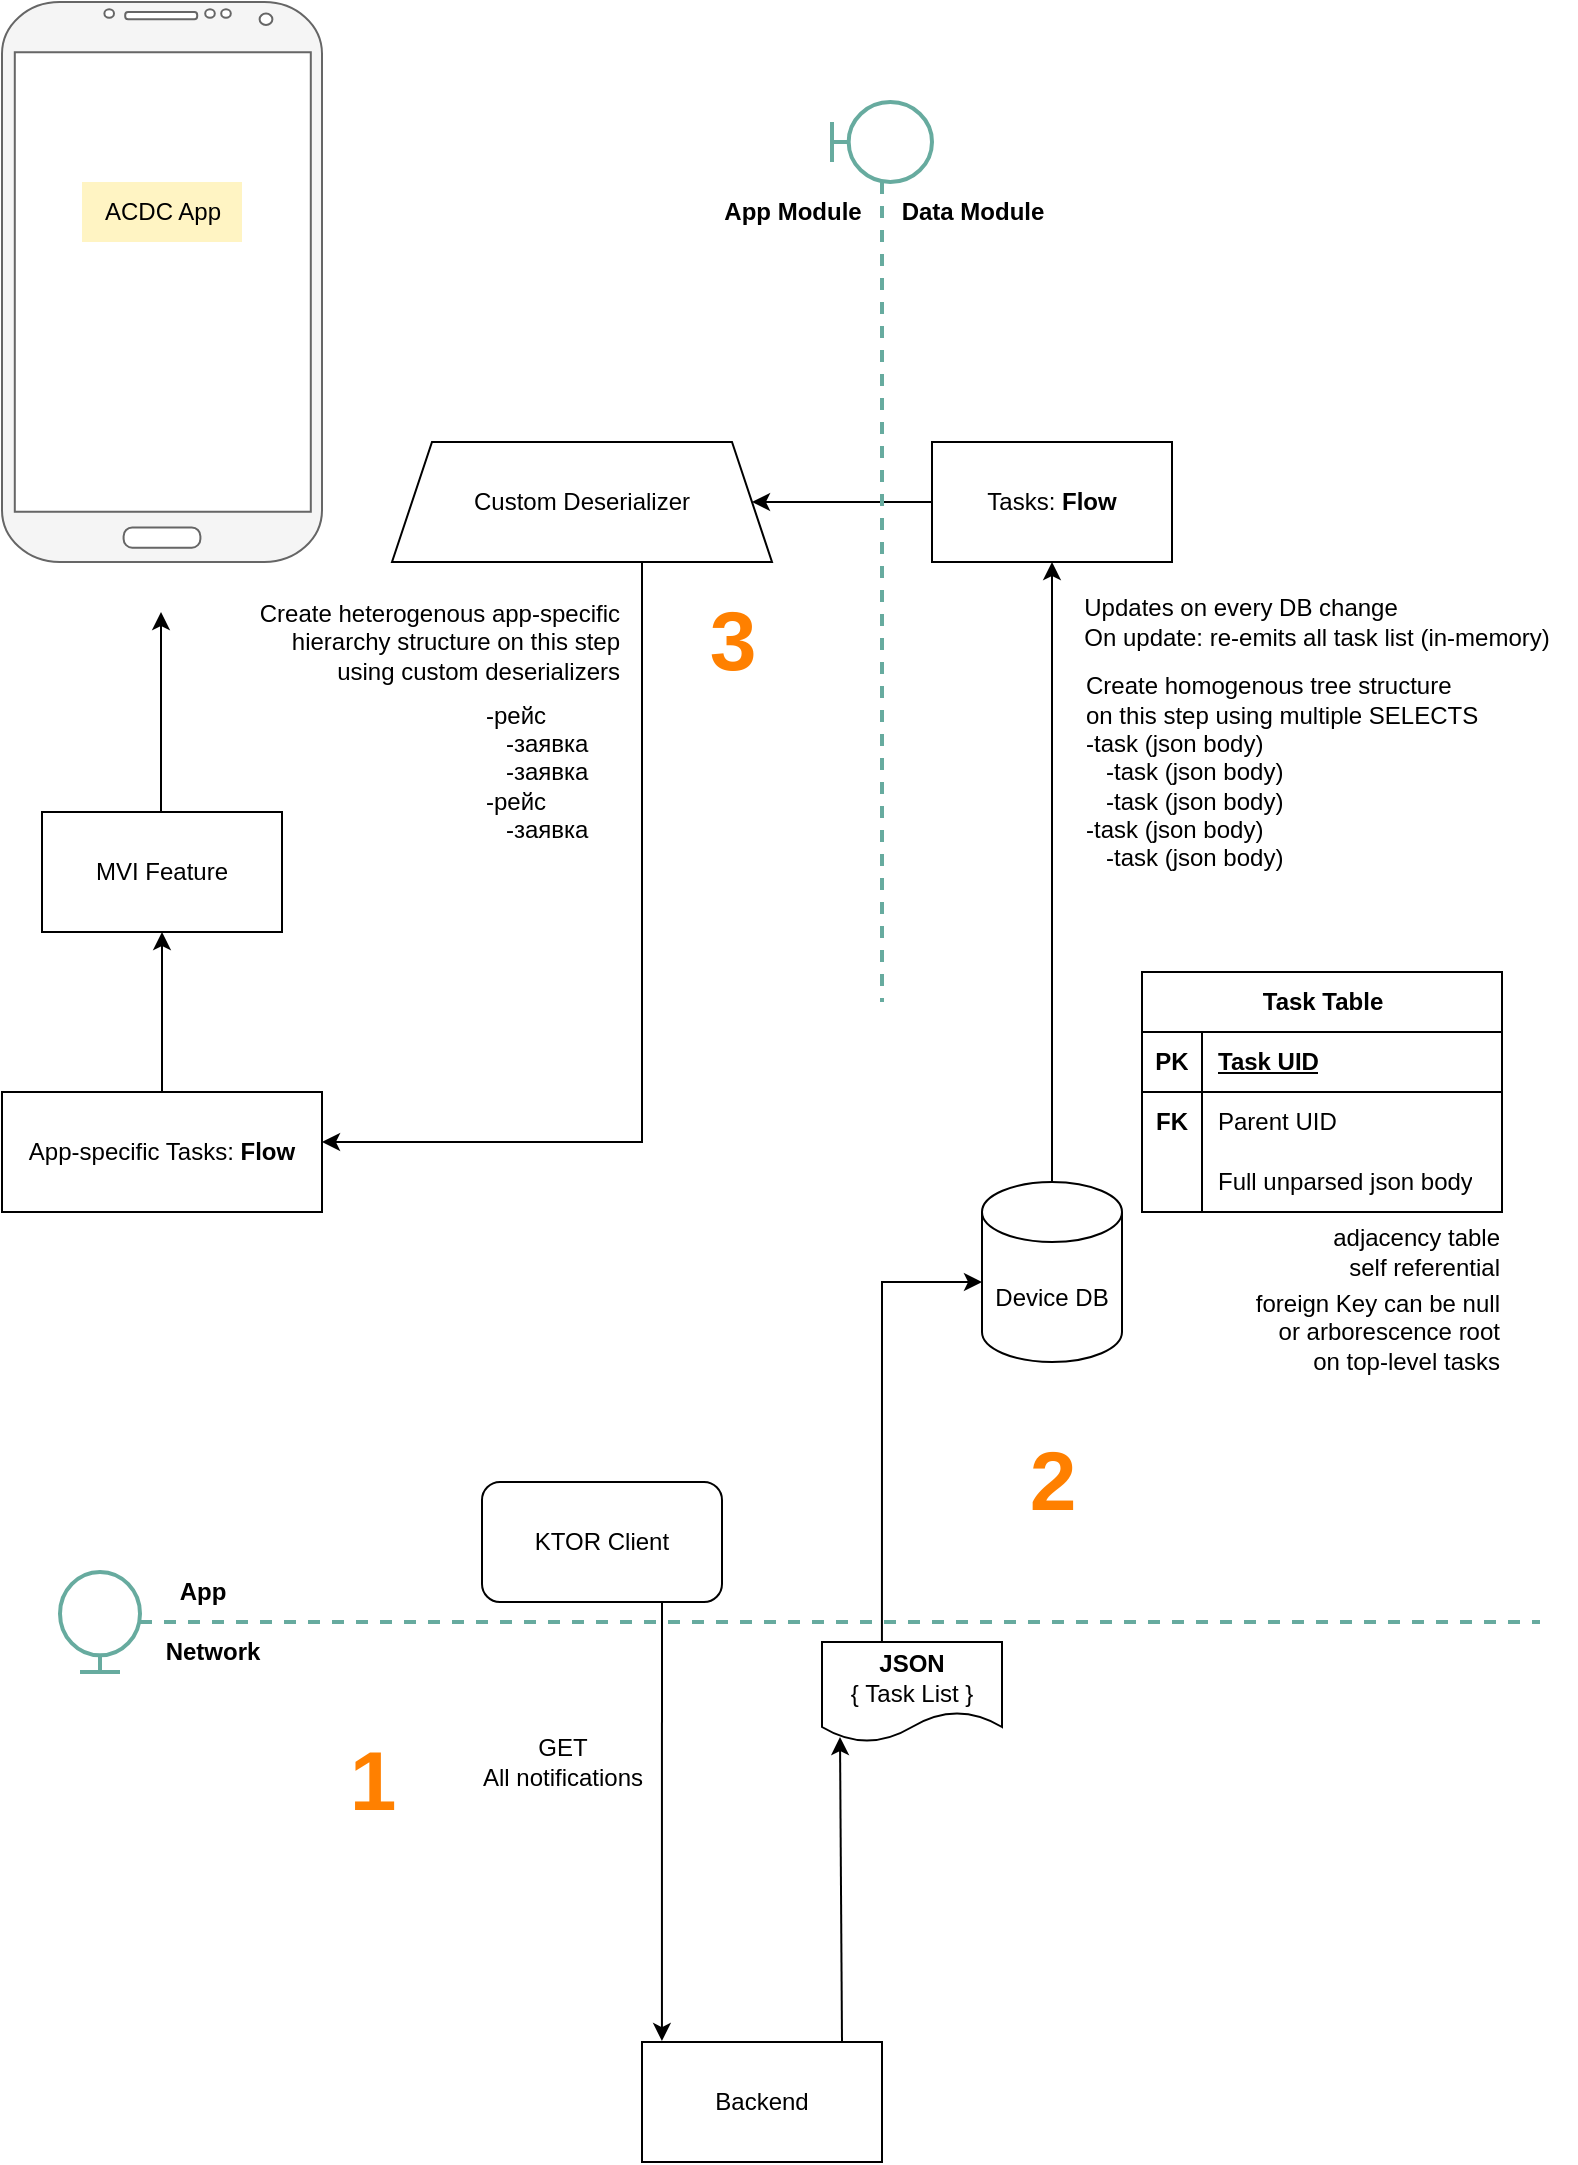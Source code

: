<mxfile version="21.0.6" type="github">
  <diagram id="C5RBs43oDa-KdzZeNtuy" name="Page-1">
    <mxGraphModel dx="1194" dy="877" grid="1" gridSize="10" guides="1" tooltips="1" connect="1" arrows="1" fold="1" page="1" pageScale="1" pageWidth="827" pageHeight="1169" math="0" shadow="0">
      <root>
        <mxCell id="WIyWlLk6GJQsqaUBKTNV-0" />
        <mxCell id="WIyWlLk6GJQsqaUBKTNV-1" parent="WIyWlLk6GJQsqaUBKTNV-0" />
        <mxCell id="OSYfnniMj5rh7tkAYOro-0" value="" style="verticalLabelPosition=bottom;verticalAlign=top;html=1;shadow=0;dashed=0;strokeWidth=1;shape=mxgraph.android.phone2;fillColor=#f5f5f5;fontColor=#333333;strokeColor=#666666;" vertex="1" parent="WIyWlLk6GJQsqaUBKTNV-1">
          <mxGeometry x="40" y="40" width="160" height="280" as="geometry" />
        </mxCell>
        <mxCell id="OSYfnniMj5rh7tkAYOro-1" value="ACDC App" style="text;html=1;align=center;verticalAlign=middle;resizable=0;points=[];autosize=1;strokeColor=none;fillColor=#FFF4C3;" vertex="1" parent="WIyWlLk6GJQsqaUBKTNV-1">
          <mxGeometry x="80" y="130" width="80" height="30" as="geometry" />
        </mxCell>
        <mxCell id="OSYfnniMj5rh7tkAYOro-3" value="Backend" style="rounded=0;whiteSpace=wrap;html=1;" vertex="1" parent="WIyWlLk6GJQsqaUBKTNV-1">
          <mxGeometry x="360" y="1060" width="120" height="60" as="geometry" />
        </mxCell>
        <mxCell id="OSYfnniMj5rh7tkAYOro-5" value="KTOR Client" style="rounded=1;whiteSpace=wrap;html=1;" vertex="1" parent="WIyWlLk6GJQsqaUBKTNV-1">
          <mxGeometry x="280" y="780" width="120" height="60" as="geometry" />
        </mxCell>
        <mxCell id="OSYfnniMj5rh7tkAYOro-6" value="" style="endArrow=classic;html=1;rounded=0;entryX=0.1;entryY=0.95;entryDx=0;entryDy=0;entryPerimeter=0;" edge="1" parent="WIyWlLk6GJQsqaUBKTNV-1" target="OSYfnniMj5rh7tkAYOro-10">
          <mxGeometry width="50" height="50" relative="1" as="geometry">
            <mxPoint x="460" y="1060" as="sourcePoint" />
            <mxPoint x="460" y="920" as="targetPoint" />
          </mxGeometry>
        </mxCell>
        <mxCell id="OSYfnniMj5rh7tkAYOro-7" value="" style="endArrow=classic;html=1;rounded=0;entryX=0.083;entryY=-0.008;entryDx=0;entryDy=0;entryPerimeter=0;" edge="1" parent="WIyWlLk6GJQsqaUBKTNV-1" target="OSYfnniMj5rh7tkAYOro-3">
          <mxGeometry width="50" height="50" relative="1" as="geometry">
            <mxPoint x="370" y="840" as="sourcePoint" />
            <mxPoint x="370" y="1050" as="targetPoint" />
          </mxGeometry>
        </mxCell>
        <mxCell id="OSYfnniMj5rh7tkAYOro-8" value="GET&lt;br&gt;All notifications" style="text;html=1;align=center;verticalAlign=middle;resizable=0;points=[];autosize=1;strokeColor=none;fillColor=none;" vertex="1" parent="WIyWlLk6GJQsqaUBKTNV-1">
          <mxGeometry x="270" y="900" width="100" height="40" as="geometry" />
        </mxCell>
        <mxCell id="OSYfnniMj5rh7tkAYOro-10" value="&lt;b&gt;JSON&lt;/b&gt;&lt;br&gt;{&amp;nbsp;Task List }" style="shape=document;whiteSpace=wrap;html=1;boundedLbl=1;" vertex="1" parent="WIyWlLk6GJQsqaUBKTNV-1">
          <mxGeometry x="450" y="860" width="90" height="50" as="geometry" />
        </mxCell>
        <mxCell id="OSYfnniMj5rh7tkAYOro-48" value="" style="edgeStyle=orthogonalEdgeStyle;rounded=0;orthogonalLoop=1;jettySize=auto;html=1;" edge="1" parent="WIyWlLk6GJQsqaUBKTNV-1" source="OSYfnniMj5rh7tkAYOro-11" target="OSYfnniMj5rh7tkAYOro-47">
          <mxGeometry relative="1" as="geometry" />
        </mxCell>
        <mxCell id="OSYfnniMj5rh7tkAYOro-11" value="Device DB" style="shape=cylinder3;whiteSpace=wrap;html=1;boundedLbl=1;backgroundOutline=1;size=15;" vertex="1" parent="WIyWlLk6GJQsqaUBKTNV-1">
          <mxGeometry x="530" y="630" width="70" height="90" as="geometry" />
        </mxCell>
        <mxCell id="OSYfnniMj5rh7tkAYOro-12" value="" style="endArrow=classic;html=1;rounded=0;exitX=0.333;exitY=0;exitDx=0;exitDy=0;exitPerimeter=0;" edge="1" parent="WIyWlLk6GJQsqaUBKTNV-1" source="OSYfnniMj5rh7tkAYOro-10">
          <mxGeometry width="50" height="50" relative="1" as="geometry">
            <mxPoint x="480" y="800" as="sourcePoint" />
            <mxPoint x="530" y="680" as="targetPoint" />
            <Array as="points">
              <mxPoint x="480" y="680" />
            </Array>
          </mxGeometry>
        </mxCell>
        <mxCell id="OSYfnniMj5rh7tkAYOro-29" value="Task Table" style="shape=table;startSize=30;container=1;collapsible=1;childLayout=tableLayout;fixedRows=1;rowLines=0;fontStyle=1;align=center;resizeLast=1;html=1;" vertex="1" parent="WIyWlLk6GJQsqaUBKTNV-1">
          <mxGeometry x="610" y="525" width="180" height="120" as="geometry" />
        </mxCell>
        <mxCell id="OSYfnniMj5rh7tkAYOro-30" value="" style="shape=tableRow;horizontal=0;startSize=0;swimlaneHead=0;swimlaneBody=0;fillColor=none;collapsible=0;dropTarget=0;points=[[0,0.5],[1,0.5]];portConstraint=eastwest;top=0;left=0;right=0;bottom=1;" vertex="1" parent="OSYfnniMj5rh7tkAYOro-29">
          <mxGeometry y="30" width="180" height="30" as="geometry" />
        </mxCell>
        <mxCell id="OSYfnniMj5rh7tkAYOro-31" value="PK" style="shape=partialRectangle;connectable=0;fillColor=none;top=0;left=0;bottom=0;right=0;fontStyle=1;overflow=hidden;whiteSpace=wrap;html=1;" vertex="1" parent="OSYfnniMj5rh7tkAYOro-30">
          <mxGeometry width="30" height="30" as="geometry">
            <mxRectangle width="30" height="30" as="alternateBounds" />
          </mxGeometry>
        </mxCell>
        <mxCell id="OSYfnniMj5rh7tkAYOro-32" value="Task UID" style="shape=partialRectangle;connectable=0;fillColor=none;top=0;left=0;bottom=0;right=0;align=left;spacingLeft=6;fontStyle=5;overflow=hidden;whiteSpace=wrap;html=1;" vertex="1" parent="OSYfnniMj5rh7tkAYOro-30">
          <mxGeometry x="30" width="150" height="30" as="geometry">
            <mxRectangle width="150" height="30" as="alternateBounds" />
          </mxGeometry>
        </mxCell>
        <mxCell id="OSYfnniMj5rh7tkAYOro-33" value="" style="shape=tableRow;horizontal=0;startSize=0;swimlaneHead=0;swimlaneBody=0;fillColor=none;collapsible=0;dropTarget=0;points=[[0,0.5],[1,0.5]];portConstraint=eastwest;top=0;left=0;right=0;bottom=0;" vertex="1" parent="OSYfnniMj5rh7tkAYOro-29">
          <mxGeometry y="60" width="180" height="30" as="geometry" />
        </mxCell>
        <mxCell id="OSYfnniMj5rh7tkAYOro-34" value="&lt;b&gt;FK&lt;/b&gt;" style="shape=partialRectangle;connectable=0;fillColor=none;top=0;left=0;bottom=0;right=0;editable=1;overflow=hidden;whiteSpace=wrap;html=1;" vertex="1" parent="OSYfnniMj5rh7tkAYOro-33">
          <mxGeometry width="30" height="30" as="geometry">
            <mxRectangle width="30" height="30" as="alternateBounds" />
          </mxGeometry>
        </mxCell>
        <mxCell id="OSYfnniMj5rh7tkAYOro-35" value="Parent UID" style="shape=partialRectangle;connectable=0;fillColor=none;top=0;left=0;bottom=0;right=0;align=left;spacingLeft=6;overflow=hidden;whiteSpace=wrap;html=1;" vertex="1" parent="OSYfnniMj5rh7tkAYOro-33">
          <mxGeometry x="30" width="150" height="30" as="geometry">
            <mxRectangle width="150" height="30" as="alternateBounds" />
          </mxGeometry>
        </mxCell>
        <mxCell id="OSYfnniMj5rh7tkAYOro-36" value="" style="shape=tableRow;horizontal=0;startSize=0;swimlaneHead=0;swimlaneBody=0;fillColor=none;collapsible=0;dropTarget=0;points=[[0,0.5],[1,0.5]];portConstraint=eastwest;top=0;left=0;right=0;bottom=0;" vertex="1" parent="OSYfnniMj5rh7tkAYOro-29">
          <mxGeometry y="90" width="180" height="30" as="geometry" />
        </mxCell>
        <mxCell id="OSYfnniMj5rh7tkAYOro-37" value="" style="shape=partialRectangle;connectable=0;fillColor=none;top=0;left=0;bottom=0;right=0;editable=1;overflow=hidden;whiteSpace=wrap;html=1;" vertex="1" parent="OSYfnniMj5rh7tkAYOro-36">
          <mxGeometry width="30" height="30" as="geometry">
            <mxRectangle width="30" height="30" as="alternateBounds" />
          </mxGeometry>
        </mxCell>
        <mxCell id="OSYfnniMj5rh7tkAYOro-38" value="Full unparsed json body" style="shape=partialRectangle;connectable=0;fillColor=none;top=0;left=0;bottom=0;right=0;align=left;spacingLeft=6;overflow=hidden;whiteSpace=wrap;html=1;" vertex="1" parent="OSYfnniMj5rh7tkAYOro-36">
          <mxGeometry x="30" width="150" height="30" as="geometry">
            <mxRectangle width="150" height="30" as="alternateBounds" />
          </mxGeometry>
        </mxCell>
        <mxCell id="OSYfnniMj5rh7tkAYOro-43" value="adjacency table&lt;br&gt;self referential" style="text;html=1;align=right;verticalAlign=middle;resizable=0;points=[];autosize=1;strokeColor=none;fillColor=none;" vertex="1" parent="WIyWlLk6GJQsqaUBKTNV-1">
          <mxGeometry x="680" y="645" width="110" height="40" as="geometry" />
        </mxCell>
        <mxCell id="OSYfnniMj5rh7tkAYOro-44" value="" style="shape=umlLifeline;perimeter=lifelinePerimeter;whiteSpace=wrap;html=1;container=1;dropTarget=0;collapsible=0;recursiveResize=0;outlineConnect=0;portConstraint=eastwest;newEdgeStyle={&quot;edgeStyle&quot;:&quot;elbowEdgeStyle&quot;,&quot;elbow&quot;:&quot;vertical&quot;,&quot;curved&quot;:0,&quot;rounded&quot;:0};participant=umlBoundary;rotation=-90;strokeColor=#67AB9F;strokeWidth=2;" vertex="1" parent="WIyWlLk6GJQsqaUBKTNV-1">
          <mxGeometry x="414" y="480" width="50" height="740" as="geometry" />
        </mxCell>
        <mxCell id="OSYfnniMj5rh7tkAYOro-45" value="App" style="text;html=1;align=center;verticalAlign=middle;resizable=0;points=[];autosize=1;strokeColor=none;fillColor=none;fontStyle=1" vertex="1" parent="WIyWlLk6GJQsqaUBKTNV-1">
          <mxGeometry x="115" y="820" width="50" height="30" as="geometry" />
        </mxCell>
        <mxCell id="OSYfnniMj5rh7tkAYOro-46" value="Network" style="text;html=1;align=center;verticalAlign=middle;resizable=0;points=[];autosize=1;strokeColor=none;fillColor=none;fontStyle=1" vertex="1" parent="WIyWlLk6GJQsqaUBKTNV-1">
          <mxGeometry x="110" y="850" width="70" height="30" as="geometry" />
        </mxCell>
        <mxCell id="OSYfnniMj5rh7tkAYOro-58" value="" style="edgeStyle=orthogonalEdgeStyle;rounded=0;orthogonalLoop=1;jettySize=auto;html=1;" edge="1" parent="WIyWlLk6GJQsqaUBKTNV-1" source="OSYfnniMj5rh7tkAYOro-47" target="OSYfnniMj5rh7tkAYOro-57">
          <mxGeometry relative="1" as="geometry" />
        </mxCell>
        <mxCell id="OSYfnniMj5rh7tkAYOro-47" value="Tasks: &lt;b&gt;Flow&lt;/b&gt;" style="whiteSpace=wrap;html=1;" vertex="1" parent="WIyWlLk6GJQsqaUBKTNV-1">
          <mxGeometry x="505" y="260" width="120" height="60" as="geometry" />
        </mxCell>
        <mxCell id="OSYfnniMj5rh7tkAYOro-49" value="&lt;div style=&quot;text-align: left;&quot;&gt;&lt;span style=&quot;background-color: initial;&quot;&gt;Updates on every DB change&lt;/span&gt;&lt;/div&gt;&lt;div style=&quot;text-align: left;&quot;&gt;&lt;span style=&quot;background-color: initial;&quot;&gt;On update: re-emits all task list (in-memory)&lt;/span&gt;&lt;/div&gt;" style="text;html=1;align=center;verticalAlign=middle;resizable=0;points=[];autosize=1;strokeColor=none;fillColor=none;" vertex="1" parent="WIyWlLk6GJQsqaUBKTNV-1">
          <mxGeometry x="567" y="330" width="260" height="40" as="geometry" />
        </mxCell>
        <mxCell id="OSYfnniMj5rh7tkAYOro-50" value="Create homogenous tree structure&lt;br&gt;on this step using multiple SELECTS&lt;br&gt;-task (json body)&lt;br&gt;&amp;nbsp; &amp;nbsp;-task (json body)&lt;br&gt;&amp;nbsp; &amp;nbsp;-task (json body)&lt;br&gt;-task (json body)&lt;br&gt;&amp;nbsp; &amp;nbsp;-task (json body)" style="text;html=1;align=left;verticalAlign=middle;resizable=0;points=[];autosize=1;strokeColor=none;fillColor=none;" vertex="1" parent="WIyWlLk6GJQsqaUBKTNV-1">
          <mxGeometry x="580" y="370" width="220" height="110" as="geometry" />
        </mxCell>
        <mxCell id="OSYfnniMj5rh7tkAYOro-51" value="foreign Key can be null&lt;br&gt;or arborescence root&lt;br&gt;on top-level tasks" style="text;html=1;align=right;verticalAlign=middle;resizable=0;points=[];autosize=1;strokeColor=none;fillColor=none;" vertex="1" parent="WIyWlLk6GJQsqaUBKTNV-1">
          <mxGeometry x="640" y="675" width="150" height="60" as="geometry" />
        </mxCell>
        <mxCell id="OSYfnniMj5rh7tkAYOro-52" value="" style="shape=umlLifeline;perimeter=lifelinePerimeter;whiteSpace=wrap;html=1;container=1;dropTarget=0;collapsible=0;recursiveResize=0;outlineConnect=0;portConstraint=eastwest;newEdgeStyle={&quot;edgeStyle&quot;:&quot;elbowEdgeStyle&quot;,&quot;elbow&quot;:&quot;vertical&quot;,&quot;curved&quot;:0,&quot;rounded&quot;:0};participant=umlBoundary;rotation=0;strokeColor=#67AB9F;strokeWidth=2;" vertex="1" parent="WIyWlLk6GJQsqaUBKTNV-1">
          <mxGeometry x="455" y="90" width="50" height="450" as="geometry" />
        </mxCell>
        <mxCell id="OSYfnniMj5rh7tkAYOro-57" value="Custom Deserializer" style="shape=trapezoid;perimeter=trapezoidPerimeter;whiteSpace=wrap;html=1;fixedSize=1;" vertex="1" parent="OSYfnniMj5rh7tkAYOro-52">
          <mxGeometry x="-220" y="170" width="190" height="60" as="geometry" />
        </mxCell>
        <mxCell id="OSYfnniMj5rh7tkAYOro-53" value="Data Module" style="text;html=1;align=center;verticalAlign=middle;resizable=0;points=[];autosize=1;strokeColor=none;fillColor=none;fontStyle=1" vertex="1" parent="WIyWlLk6GJQsqaUBKTNV-1">
          <mxGeometry x="480" y="130" width="90" height="30" as="geometry" />
        </mxCell>
        <mxCell id="OSYfnniMj5rh7tkAYOro-54" value="App Module" style="text;html=1;align=center;verticalAlign=middle;resizable=0;points=[];autosize=1;strokeColor=none;fillColor=none;fontStyle=1" vertex="1" parent="WIyWlLk6GJQsqaUBKTNV-1">
          <mxGeometry x="390" y="130" width="90" height="30" as="geometry" />
        </mxCell>
        <mxCell id="OSYfnniMj5rh7tkAYOro-63" value="" style="edgeStyle=orthogonalEdgeStyle;rounded=0;orthogonalLoop=1;jettySize=auto;html=1;" edge="1" parent="WIyWlLk6GJQsqaUBKTNV-1" source="OSYfnniMj5rh7tkAYOro-59" target="OSYfnniMj5rh7tkAYOro-62">
          <mxGeometry relative="1" as="geometry" />
        </mxCell>
        <mxCell id="OSYfnniMj5rh7tkAYOro-59" value="App-specific Tasks: &lt;b&gt;Flow&lt;/b&gt;" style="whiteSpace=wrap;html=1;" vertex="1" parent="WIyWlLk6GJQsqaUBKTNV-1">
          <mxGeometry x="40" y="585" width="160" height="60" as="geometry" />
        </mxCell>
        <mxCell id="OSYfnniMj5rh7tkAYOro-60" value="" style="edgeStyle=orthogonalEdgeStyle;rounded=0;orthogonalLoop=1;jettySize=auto;html=1;" edge="1" parent="WIyWlLk6GJQsqaUBKTNV-1" source="OSYfnniMj5rh7tkAYOro-57" target="OSYfnniMj5rh7tkAYOro-59">
          <mxGeometry relative="1" as="geometry">
            <Array as="points">
              <mxPoint x="360" y="610" />
            </Array>
          </mxGeometry>
        </mxCell>
        <mxCell id="OSYfnniMj5rh7tkAYOro-61" value="" style="endArrow=classic;html=1;rounded=0;" edge="1" parent="WIyWlLk6GJQsqaUBKTNV-1">
          <mxGeometry width="50" height="50" relative="1" as="geometry">
            <mxPoint x="119.5" y="445" as="sourcePoint" />
            <mxPoint x="119.5" y="345" as="targetPoint" />
          </mxGeometry>
        </mxCell>
        <mxCell id="OSYfnniMj5rh7tkAYOro-62" value="MVI Feature" style="whiteSpace=wrap;html=1;" vertex="1" parent="WIyWlLk6GJQsqaUBKTNV-1">
          <mxGeometry x="60" y="445" width="120" height="60" as="geometry" />
        </mxCell>
        <mxCell id="OSYfnniMj5rh7tkAYOro-64" value="Create heterogenous app-specific&lt;br&gt;hierarchy structure on this step&lt;br&gt;using custom deserializers" style="text;html=1;align=right;verticalAlign=middle;resizable=0;points=[];autosize=1;strokeColor=none;fillColor=none;" vertex="1" parent="WIyWlLk6GJQsqaUBKTNV-1">
          <mxGeometry x="150" y="330" width="200" height="60" as="geometry" />
        </mxCell>
        <mxCell id="OSYfnniMj5rh7tkAYOro-65" value="-рейс&lt;br&gt;&lt;div style=&quot;&quot;&gt;&lt;span style=&quot;background-color: initial;&quot;&gt;&amp;nbsp; &amp;nbsp;-заявка&lt;/span&gt;&lt;/div&gt;&lt;div style=&quot;&quot;&gt;&lt;span style=&quot;background-color: initial;&quot;&gt;&amp;nbsp; &amp;nbsp;-заявка&lt;/span&gt;&lt;/div&gt;&lt;div style=&quot;&quot;&gt;&lt;span style=&quot;background-color: initial;&quot;&gt;-рейс&lt;/span&gt;&lt;/div&gt;&lt;div style=&quot;&quot;&gt;&lt;span style=&quot;background-color: initial;&quot;&gt;&amp;nbsp; &amp;nbsp;-заявка&lt;/span&gt;&lt;/div&gt;" style="text;html=1;align=left;verticalAlign=middle;resizable=0;points=[];autosize=1;strokeColor=none;fillColor=none;" vertex="1" parent="WIyWlLk6GJQsqaUBKTNV-1">
          <mxGeometry x="280" y="380" width="80" height="90" as="geometry" />
        </mxCell>
        <mxCell id="OSYfnniMj5rh7tkAYOro-66" value="1" style="text;html=1;align=center;verticalAlign=middle;resizable=0;points=[];autosize=1;fontStyle=1;fontSize=42;fontColor=#FF8000;" vertex="1" parent="WIyWlLk6GJQsqaUBKTNV-1">
          <mxGeometry x="200" y="900" width="50" height="60" as="geometry" />
        </mxCell>
        <mxCell id="OSYfnniMj5rh7tkAYOro-67" value="2" style="text;html=1;align=center;verticalAlign=middle;resizable=0;points=[];autosize=1;fontStyle=1;fontSize=42;fontColor=#FF8000;" vertex="1" parent="WIyWlLk6GJQsqaUBKTNV-1">
          <mxGeometry x="540" y="750" width="50" height="60" as="geometry" />
        </mxCell>
        <mxCell id="OSYfnniMj5rh7tkAYOro-68" value="3" style="text;html=1;align=center;verticalAlign=middle;resizable=0;points=[];autosize=1;fontStyle=1;fontSize=42;fontColor=#FF8000;" vertex="1" parent="WIyWlLk6GJQsqaUBKTNV-1">
          <mxGeometry x="380" y="330" width="50" height="60" as="geometry" />
        </mxCell>
      </root>
    </mxGraphModel>
  </diagram>
</mxfile>
